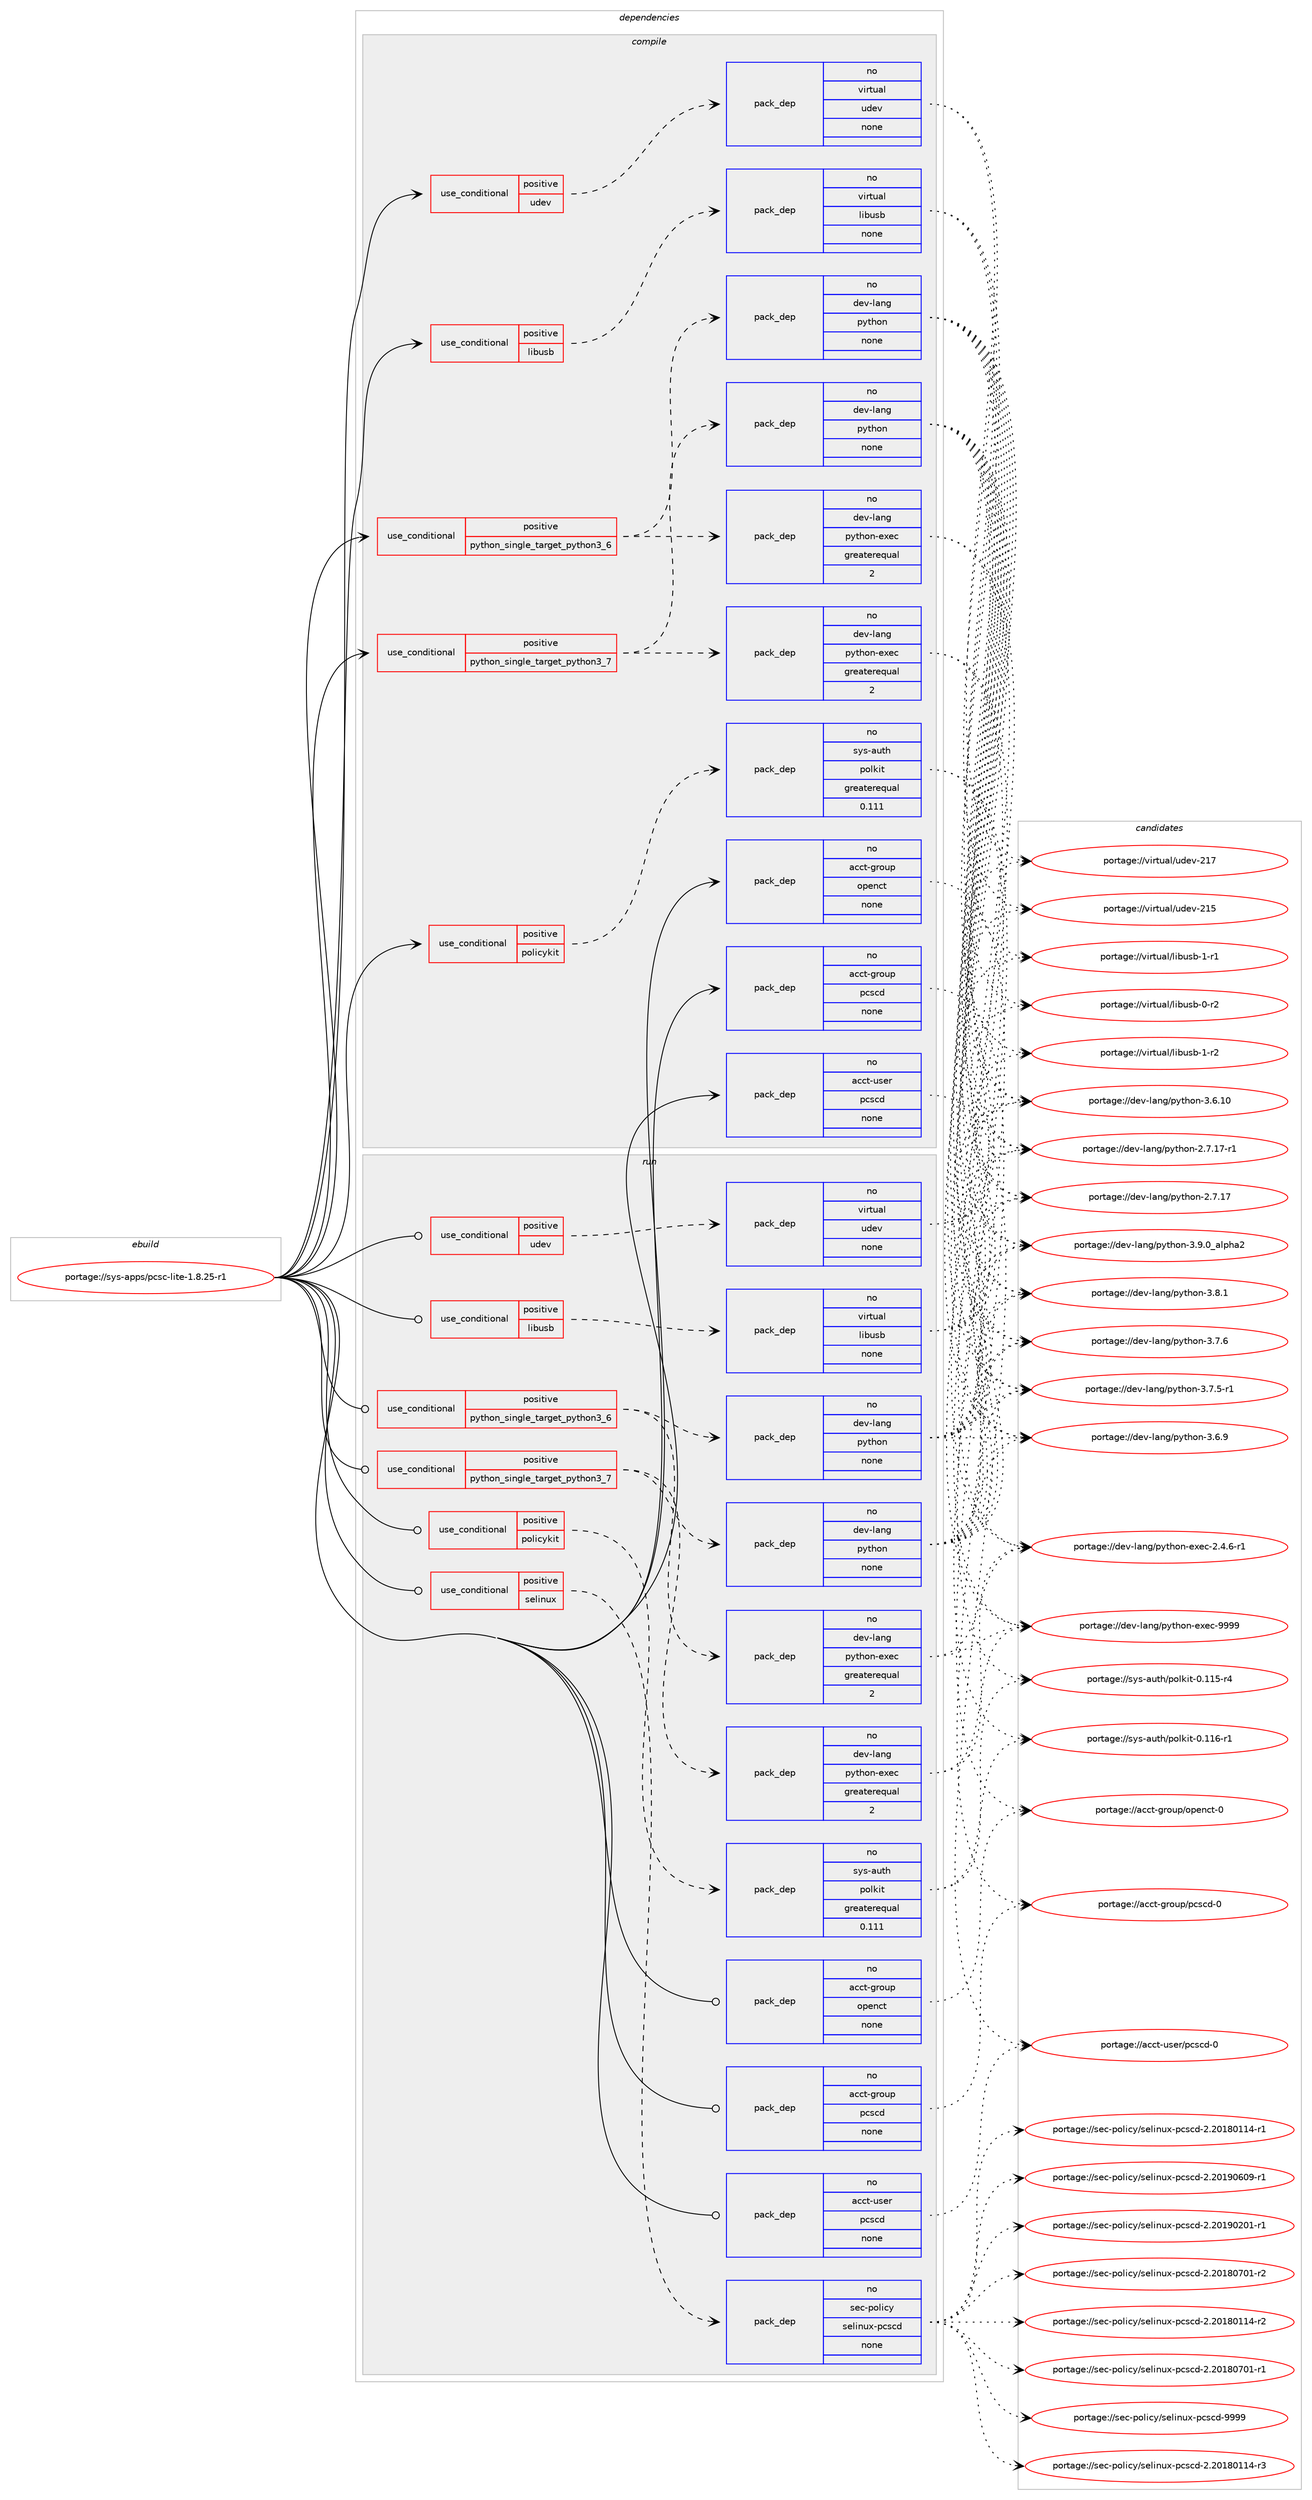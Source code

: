 digraph prolog {

# *************
# Graph options
# *************

newrank=true;
concentrate=true;
compound=true;
graph [rankdir=LR,fontname=Helvetica,fontsize=10,ranksep=1.5];#, ranksep=2.5, nodesep=0.2];
edge  [arrowhead=vee];
node  [fontname=Helvetica,fontsize=10];

# **********
# The ebuild
# **********

subgraph cluster_leftcol {
color=gray;
rank=same;
label=<<i>ebuild</i>>;
id [label="portage://sys-apps/pcsc-lite-1.8.25-r1", color=red, width=4, href="../sys-apps/pcsc-lite-1.8.25-r1.svg"];
}

# ****************
# The dependencies
# ****************

subgraph cluster_midcol {
color=gray;
label=<<i>dependencies</i>>;
subgraph cluster_compile {
fillcolor="#eeeeee";
style=filled;
label=<<i>compile</i>>;
subgraph cond12036 {
dependency56787 [label=<<TABLE BORDER="0" CELLBORDER="1" CELLSPACING="0" CELLPADDING="4"><TR><TD ROWSPAN="3" CELLPADDING="10">use_conditional</TD></TR><TR><TD>positive</TD></TR><TR><TD>libusb</TD></TR></TABLE>>, shape=none, color=red];
subgraph pack43496 {
dependency56788 [label=<<TABLE BORDER="0" CELLBORDER="1" CELLSPACING="0" CELLPADDING="4" WIDTH="220"><TR><TD ROWSPAN="6" CELLPADDING="30">pack_dep</TD></TR><TR><TD WIDTH="110">no</TD></TR><TR><TD>virtual</TD></TR><TR><TD>libusb</TD></TR><TR><TD>none</TD></TR><TR><TD></TD></TR></TABLE>>, shape=none, color=blue];
}
dependency56787:e -> dependency56788:w [weight=20,style="dashed",arrowhead="vee"];
}
id:e -> dependency56787:w [weight=20,style="solid",arrowhead="vee"];
subgraph cond12037 {
dependency56789 [label=<<TABLE BORDER="0" CELLBORDER="1" CELLSPACING="0" CELLPADDING="4"><TR><TD ROWSPAN="3" CELLPADDING="10">use_conditional</TD></TR><TR><TD>positive</TD></TR><TR><TD>policykit</TD></TR></TABLE>>, shape=none, color=red];
subgraph pack43497 {
dependency56790 [label=<<TABLE BORDER="0" CELLBORDER="1" CELLSPACING="0" CELLPADDING="4" WIDTH="220"><TR><TD ROWSPAN="6" CELLPADDING="30">pack_dep</TD></TR><TR><TD WIDTH="110">no</TD></TR><TR><TD>sys-auth</TD></TR><TR><TD>polkit</TD></TR><TR><TD>greaterequal</TD></TR><TR><TD>0.111</TD></TR></TABLE>>, shape=none, color=blue];
}
dependency56789:e -> dependency56790:w [weight=20,style="dashed",arrowhead="vee"];
}
id:e -> dependency56789:w [weight=20,style="solid",arrowhead="vee"];
subgraph cond12038 {
dependency56791 [label=<<TABLE BORDER="0" CELLBORDER="1" CELLSPACING="0" CELLPADDING="4"><TR><TD ROWSPAN="3" CELLPADDING="10">use_conditional</TD></TR><TR><TD>positive</TD></TR><TR><TD>python_single_target_python3_6</TD></TR></TABLE>>, shape=none, color=red];
subgraph pack43498 {
dependency56792 [label=<<TABLE BORDER="0" CELLBORDER="1" CELLSPACING="0" CELLPADDING="4" WIDTH="220"><TR><TD ROWSPAN="6" CELLPADDING="30">pack_dep</TD></TR><TR><TD WIDTH="110">no</TD></TR><TR><TD>dev-lang</TD></TR><TR><TD>python</TD></TR><TR><TD>none</TD></TR><TR><TD></TD></TR></TABLE>>, shape=none, color=blue];
}
dependency56791:e -> dependency56792:w [weight=20,style="dashed",arrowhead="vee"];
subgraph pack43499 {
dependency56793 [label=<<TABLE BORDER="0" CELLBORDER="1" CELLSPACING="0" CELLPADDING="4" WIDTH="220"><TR><TD ROWSPAN="6" CELLPADDING="30">pack_dep</TD></TR><TR><TD WIDTH="110">no</TD></TR><TR><TD>dev-lang</TD></TR><TR><TD>python-exec</TD></TR><TR><TD>greaterequal</TD></TR><TR><TD>2</TD></TR></TABLE>>, shape=none, color=blue];
}
dependency56791:e -> dependency56793:w [weight=20,style="dashed",arrowhead="vee"];
}
id:e -> dependency56791:w [weight=20,style="solid",arrowhead="vee"];
subgraph cond12039 {
dependency56794 [label=<<TABLE BORDER="0" CELLBORDER="1" CELLSPACING="0" CELLPADDING="4"><TR><TD ROWSPAN="3" CELLPADDING="10">use_conditional</TD></TR><TR><TD>positive</TD></TR><TR><TD>python_single_target_python3_7</TD></TR></TABLE>>, shape=none, color=red];
subgraph pack43500 {
dependency56795 [label=<<TABLE BORDER="0" CELLBORDER="1" CELLSPACING="0" CELLPADDING="4" WIDTH="220"><TR><TD ROWSPAN="6" CELLPADDING="30">pack_dep</TD></TR><TR><TD WIDTH="110">no</TD></TR><TR><TD>dev-lang</TD></TR><TR><TD>python</TD></TR><TR><TD>none</TD></TR><TR><TD></TD></TR></TABLE>>, shape=none, color=blue];
}
dependency56794:e -> dependency56795:w [weight=20,style="dashed",arrowhead="vee"];
subgraph pack43501 {
dependency56796 [label=<<TABLE BORDER="0" CELLBORDER="1" CELLSPACING="0" CELLPADDING="4" WIDTH="220"><TR><TD ROWSPAN="6" CELLPADDING="30">pack_dep</TD></TR><TR><TD WIDTH="110">no</TD></TR><TR><TD>dev-lang</TD></TR><TR><TD>python-exec</TD></TR><TR><TD>greaterequal</TD></TR><TR><TD>2</TD></TR></TABLE>>, shape=none, color=blue];
}
dependency56794:e -> dependency56796:w [weight=20,style="dashed",arrowhead="vee"];
}
id:e -> dependency56794:w [weight=20,style="solid",arrowhead="vee"];
subgraph cond12040 {
dependency56797 [label=<<TABLE BORDER="0" CELLBORDER="1" CELLSPACING="0" CELLPADDING="4"><TR><TD ROWSPAN="3" CELLPADDING="10">use_conditional</TD></TR><TR><TD>positive</TD></TR><TR><TD>udev</TD></TR></TABLE>>, shape=none, color=red];
subgraph pack43502 {
dependency56798 [label=<<TABLE BORDER="0" CELLBORDER="1" CELLSPACING="0" CELLPADDING="4" WIDTH="220"><TR><TD ROWSPAN="6" CELLPADDING="30">pack_dep</TD></TR><TR><TD WIDTH="110">no</TD></TR><TR><TD>virtual</TD></TR><TR><TD>udev</TD></TR><TR><TD>none</TD></TR><TR><TD></TD></TR></TABLE>>, shape=none, color=blue];
}
dependency56797:e -> dependency56798:w [weight=20,style="dashed",arrowhead="vee"];
}
id:e -> dependency56797:w [weight=20,style="solid",arrowhead="vee"];
subgraph pack43503 {
dependency56799 [label=<<TABLE BORDER="0" CELLBORDER="1" CELLSPACING="0" CELLPADDING="4" WIDTH="220"><TR><TD ROWSPAN="6" CELLPADDING="30">pack_dep</TD></TR><TR><TD WIDTH="110">no</TD></TR><TR><TD>acct-group</TD></TR><TR><TD>openct</TD></TR><TR><TD>none</TD></TR><TR><TD></TD></TR></TABLE>>, shape=none, color=blue];
}
id:e -> dependency56799:w [weight=20,style="solid",arrowhead="vee"];
subgraph pack43504 {
dependency56800 [label=<<TABLE BORDER="0" CELLBORDER="1" CELLSPACING="0" CELLPADDING="4" WIDTH="220"><TR><TD ROWSPAN="6" CELLPADDING="30">pack_dep</TD></TR><TR><TD WIDTH="110">no</TD></TR><TR><TD>acct-group</TD></TR><TR><TD>pcscd</TD></TR><TR><TD>none</TD></TR><TR><TD></TD></TR></TABLE>>, shape=none, color=blue];
}
id:e -> dependency56800:w [weight=20,style="solid",arrowhead="vee"];
subgraph pack43505 {
dependency56801 [label=<<TABLE BORDER="0" CELLBORDER="1" CELLSPACING="0" CELLPADDING="4" WIDTH="220"><TR><TD ROWSPAN="6" CELLPADDING="30">pack_dep</TD></TR><TR><TD WIDTH="110">no</TD></TR><TR><TD>acct-user</TD></TR><TR><TD>pcscd</TD></TR><TR><TD>none</TD></TR><TR><TD></TD></TR></TABLE>>, shape=none, color=blue];
}
id:e -> dependency56801:w [weight=20,style="solid",arrowhead="vee"];
}
subgraph cluster_compileandrun {
fillcolor="#eeeeee";
style=filled;
label=<<i>compile and run</i>>;
}
subgraph cluster_run {
fillcolor="#eeeeee";
style=filled;
label=<<i>run</i>>;
subgraph cond12041 {
dependency56802 [label=<<TABLE BORDER="0" CELLBORDER="1" CELLSPACING="0" CELLPADDING="4"><TR><TD ROWSPAN="3" CELLPADDING="10">use_conditional</TD></TR><TR><TD>positive</TD></TR><TR><TD>libusb</TD></TR></TABLE>>, shape=none, color=red];
subgraph pack43506 {
dependency56803 [label=<<TABLE BORDER="0" CELLBORDER="1" CELLSPACING="0" CELLPADDING="4" WIDTH="220"><TR><TD ROWSPAN="6" CELLPADDING="30">pack_dep</TD></TR><TR><TD WIDTH="110">no</TD></TR><TR><TD>virtual</TD></TR><TR><TD>libusb</TD></TR><TR><TD>none</TD></TR><TR><TD></TD></TR></TABLE>>, shape=none, color=blue];
}
dependency56802:e -> dependency56803:w [weight=20,style="dashed",arrowhead="vee"];
}
id:e -> dependency56802:w [weight=20,style="solid",arrowhead="odot"];
subgraph cond12042 {
dependency56804 [label=<<TABLE BORDER="0" CELLBORDER="1" CELLSPACING="0" CELLPADDING="4"><TR><TD ROWSPAN="3" CELLPADDING="10">use_conditional</TD></TR><TR><TD>positive</TD></TR><TR><TD>policykit</TD></TR></TABLE>>, shape=none, color=red];
subgraph pack43507 {
dependency56805 [label=<<TABLE BORDER="0" CELLBORDER="1" CELLSPACING="0" CELLPADDING="4" WIDTH="220"><TR><TD ROWSPAN="6" CELLPADDING="30">pack_dep</TD></TR><TR><TD WIDTH="110">no</TD></TR><TR><TD>sys-auth</TD></TR><TR><TD>polkit</TD></TR><TR><TD>greaterequal</TD></TR><TR><TD>0.111</TD></TR></TABLE>>, shape=none, color=blue];
}
dependency56804:e -> dependency56805:w [weight=20,style="dashed",arrowhead="vee"];
}
id:e -> dependency56804:w [weight=20,style="solid",arrowhead="odot"];
subgraph cond12043 {
dependency56806 [label=<<TABLE BORDER="0" CELLBORDER="1" CELLSPACING="0" CELLPADDING="4"><TR><TD ROWSPAN="3" CELLPADDING="10">use_conditional</TD></TR><TR><TD>positive</TD></TR><TR><TD>python_single_target_python3_6</TD></TR></TABLE>>, shape=none, color=red];
subgraph pack43508 {
dependency56807 [label=<<TABLE BORDER="0" CELLBORDER="1" CELLSPACING="0" CELLPADDING="4" WIDTH="220"><TR><TD ROWSPAN="6" CELLPADDING="30">pack_dep</TD></TR><TR><TD WIDTH="110">no</TD></TR><TR><TD>dev-lang</TD></TR><TR><TD>python</TD></TR><TR><TD>none</TD></TR><TR><TD></TD></TR></TABLE>>, shape=none, color=blue];
}
dependency56806:e -> dependency56807:w [weight=20,style="dashed",arrowhead="vee"];
subgraph pack43509 {
dependency56808 [label=<<TABLE BORDER="0" CELLBORDER="1" CELLSPACING="0" CELLPADDING="4" WIDTH="220"><TR><TD ROWSPAN="6" CELLPADDING="30">pack_dep</TD></TR><TR><TD WIDTH="110">no</TD></TR><TR><TD>dev-lang</TD></TR><TR><TD>python-exec</TD></TR><TR><TD>greaterequal</TD></TR><TR><TD>2</TD></TR></TABLE>>, shape=none, color=blue];
}
dependency56806:e -> dependency56808:w [weight=20,style="dashed",arrowhead="vee"];
}
id:e -> dependency56806:w [weight=20,style="solid",arrowhead="odot"];
subgraph cond12044 {
dependency56809 [label=<<TABLE BORDER="0" CELLBORDER="1" CELLSPACING="0" CELLPADDING="4"><TR><TD ROWSPAN="3" CELLPADDING="10">use_conditional</TD></TR><TR><TD>positive</TD></TR><TR><TD>python_single_target_python3_7</TD></TR></TABLE>>, shape=none, color=red];
subgraph pack43510 {
dependency56810 [label=<<TABLE BORDER="0" CELLBORDER="1" CELLSPACING="0" CELLPADDING="4" WIDTH="220"><TR><TD ROWSPAN="6" CELLPADDING="30">pack_dep</TD></TR><TR><TD WIDTH="110">no</TD></TR><TR><TD>dev-lang</TD></TR><TR><TD>python</TD></TR><TR><TD>none</TD></TR><TR><TD></TD></TR></TABLE>>, shape=none, color=blue];
}
dependency56809:e -> dependency56810:w [weight=20,style="dashed",arrowhead="vee"];
subgraph pack43511 {
dependency56811 [label=<<TABLE BORDER="0" CELLBORDER="1" CELLSPACING="0" CELLPADDING="4" WIDTH="220"><TR><TD ROWSPAN="6" CELLPADDING="30">pack_dep</TD></TR><TR><TD WIDTH="110">no</TD></TR><TR><TD>dev-lang</TD></TR><TR><TD>python-exec</TD></TR><TR><TD>greaterequal</TD></TR><TR><TD>2</TD></TR></TABLE>>, shape=none, color=blue];
}
dependency56809:e -> dependency56811:w [weight=20,style="dashed",arrowhead="vee"];
}
id:e -> dependency56809:w [weight=20,style="solid",arrowhead="odot"];
subgraph cond12045 {
dependency56812 [label=<<TABLE BORDER="0" CELLBORDER="1" CELLSPACING="0" CELLPADDING="4"><TR><TD ROWSPAN="3" CELLPADDING="10">use_conditional</TD></TR><TR><TD>positive</TD></TR><TR><TD>selinux</TD></TR></TABLE>>, shape=none, color=red];
subgraph pack43512 {
dependency56813 [label=<<TABLE BORDER="0" CELLBORDER="1" CELLSPACING="0" CELLPADDING="4" WIDTH="220"><TR><TD ROWSPAN="6" CELLPADDING="30">pack_dep</TD></TR><TR><TD WIDTH="110">no</TD></TR><TR><TD>sec-policy</TD></TR><TR><TD>selinux-pcscd</TD></TR><TR><TD>none</TD></TR><TR><TD></TD></TR></TABLE>>, shape=none, color=blue];
}
dependency56812:e -> dependency56813:w [weight=20,style="dashed",arrowhead="vee"];
}
id:e -> dependency56812:w [weight=20,style="solid",arrowhead="odot"];
subgraph cond12046 {
dependency56814 [label=<<TABLE BORDER="0" CELLBORDER="1" CELLSPACING="0" CELLPADDING="4"><TR><TD ROWSPAN="3" CELLPADDING="10">use_conditional</TD></TR><TR><TD>positive</TD></TR><TR><TD>udev</TD></TR></TABLE>>, shape=none, color=red];
subgraph pack43513 {
dependency56815 [label=<<TABLE BORDER="0" CELLBORDER="1" CELLSPACING="0" CELLPADDING="4" WIDTH="220"><TR><TD ROWSPAN="6" CELLPADDING="30">pack_dep</TD></TR><TR><TD WIDTH="110">no</TD></TR><TR><TD>virtual</TD></TR><TR><TD>udev</TD></TR><TR><TD>none</TD></TR><TR><TD></TD></TR></TABLE>>, shape=none, color=blue];
}
dependency56814:e -> dependency56815:w [weight=20,style="dashed",arrowhead="vee"];
}
id:e -> dependency56814:w [weight=20,style="solid",arrowhead="odot"];
subgraph pack43514 {
dependency56816 [label=<<TABLE BORDER="0" CELLBORDER="1" CELLSPACING="0" CELLPADDING="4" WIDTH="220"><TR><TD ROWSPAN="6" CELLPADDING="30">pack_dep</TD></TR><TR><TD WIDTH="110">no</TD></TR><TR><TD>acct-group</TD></TR><TR><TD>openct</TD></TR><TR><TD>none</TD></TR><TR><TD></TD></TR></TABLE>>, shape=none, color=blue];
}
id:e -> dependency56816:w [weight=20,style="solid",arrowhead="odot"];
subgraph pack43515 {
dependency56817 [label=<<TABLE BORDER="0" CELLBORDER="1" CELLSPACING="0" CELLPADDING="4" WIDTH="220"><TR><TD ROWSPAN="6" CELLPADDING="30">pack_dep</TD></TR><TR><TD WIDTH="110">no</TD></TR><TR><TD>acct-group</TD></TR><TR><TD>pcscd</TD></TR><TR><TD>none</TD></TR><TR><TD></TD></TR></TABLE>>, shape=none, color=blue];
}
id:e -> dependency56817:w [weight=20,style="solid",arrowhead="odot"];
subgraph pack43516 {
dependency56818 [label=<<TABLE BORDER="0" CELLBORDER="1" CELLSPACING="0" CELLPADDING="4" WIDTH="220"><TR><TD ROWSPAN="6" CELLPADDING="30">pack_dep</TD></TR><TR><TD WIDTH="110">no</TD></TR><TR><TD>acct-user</TD></TR><TR><TD>pcscd</TD></TR><TR><TD>none</TD></TR><TR><TD></TD></TR></TABLE>>, shape=none, color=blue];
}
id:e -> dependency56818:w [weight=20,style="solid",arrowhead="odot"];
}
}

# **************
# The candidates
# **************

subgraph cluster_choices {
rank=same;
color=gray;
label=<<i>candidates</i>>;

subgraph choice43496 {
color=black;
nodesep=1;
choice1181051141161179710847108105981171159845494511450 [label="portage://virtual/libusb-1-r2", color=red, width=4,href="../virtual/libusb-1-r2.svg"];
choice1181051141161179710847108105981171159845494511449 [label="portage://virtual/libusb-1-r1", color=red, width=4,href="../virtual/libusb-1-r1.svg"];
choice1181051141161179710847108105981171159845484511450 [label="portage://virtual/libusb-0-r2", color=red, width=4,href="../virtual/libusb-0-r2.svg"];
dependency56788:e -> choice1181051141161179710847108105981171159845494511450:w [style=dotted,weight="100"];
dependency56788:e -> choice1181051141161179710847108105981171159845494511449:w [style=dotted,weight="100"];
dependency56788:e -> choice1181051141161179710847108105981171159845484511450:w [style=dotted,weight="100"];
}
subgraph choice43497 {
color=black;
nodesep=1;
choice1151211154597117116104471121111081071051164548464949544511449 [label="portage://sys-auth/polkit-0.116-r1", color=red, width=4,href="../sys-auth/polkit-0.116-r1.svg"];
choice1151211154597117116104471121111081071051164548464949534511452 [label="portage://sys-auth/polkit-0.115-r4", color=red, width=4,href="../sys-auth/polkit-0.115-r4.svg"];
dependency56790:e -> choice1151211154597117116104471121111081071051164548464949544511449:w [style=dotted,weight="100"];
dependency56790:e -> choice1151211154597117116104471121111081071051164548464949534511452:w [style=dotted,weight="100"];
}
subgraph choice43498 {
color=black;
nodesep=1;
choice10010111845108971101034711212111610411111045514657464895971081121049750 [label="portage://dev-lang/python-3.9.0_alpha2", color=red, width=4,href="../dev-lang/python-3.9.0_alpha2.svg"];
choice100101118451089711010347112121116104111110455146564649 [label="portage://dev-lang/python-3.8.1", color=red, width=4,href="../dev-lang/python-3.8.1.svg"];
choice100101118451089711010347112121116104111110455146554654 [label="portage://dev-lang/python-3.7.6", color=red, width=4,href="../dev-lang/python-3.7.6.svg"];
choice1001011184510897110103471121211161041111104551465546534511449 [label="portage://dev-lang/python-3.7.5-r1", color=red, width=4,href="../dev-lang/python-3.7.5-r1.svg"];
choice100101118451089711010347112121116104111110455146544657 [label="portage://dev-lang/python-3.6.9", color=red, width=4,href="../dev-lang/python-3.6.9.svg"];
choice10010111845108971101034711212111610411111045514654464948 [label="portage://dev-lang/python-3.6.10", color=red, width=4,href="../dev-lang/python-3.6.10.svg"];
choice100101118451089711010347112121116104111110455046554649554511449 [label="portage://dev-lang/python-2.7.17-r1", color=red, width=4,href="../dev-lang/python-2.7.17-r1.svg"];
choice10010111845108971101034711212111610411111045504655464955 [label="portage://dev-lang/python-2.7.17", color=red, width=4,href="../dev-lang/python-2.7.17.svg"];
dependency56792:e -> choice10010111845108971101034711212111610411111045514657464895971081121049750:w [style=dotted,weight="100"];
dependency56792:e -> choice100101118451089711010347112121116104111110455146564649:w [style=dotted,weight="100"];
dependency56792:e -> choice100101118451089711010347112121116104111110455146554654:w [style=dotted,weight="100"];
dependency56792:e -> choice1001011184510897110103471121211161041111104551465546534511449:w [style=dotted,weight="100"];
dependency56792:e -> choice100101118451089711010347112121116104111110455146544657:w [style=dotted,weight="100"];
dependency56792:e -> choice10010111845108971101034711212111610411111045514654464948:w [style=dotted,weight="100"];
dependency56792:e -> choice100101118451089711010347112121116104111110455046554649554511449:w [style=dotted,weight="100"];
dependency56792:e -> choice10010111845108971101034711212111610411111045504655464955:w [style=dotted,weight="100"];
}
subgraph choice43499 {
color=black;
nodesep=1;
choice10010111845108971101034711212111610411111045101120101994557575757 [label="portage://dev-lang/python-exec-9999", color=red, width=4,href="../dev-lang/python-exec-9999.svg"];
choice10010111845108971101034711212111610411111045101120101994550465246544511449 [label="portage://dev-lang/python-exec-2.4.6-r1", color=red, width=4,href="../dev-lang/python-exec-2.4.6-r1.svg"];
dependency56793:e -> choice10010111845108971101034711212111610411111045101120101994557575757:w [style=dotted,weight="100"];
dependency56793:e -> choice10010111845108971101034711212111610411111045101120101994550465246544511449:w [style=dotted,weight="100"];
}
subgraph choice43500 {
color=black;
nodesep=1;
choice10010111845108971101034711212111610411111045514657464895971081121049750 [label="portage://dev-lang/python-3.9.0_alpha2", color=red, width=4,href="../dev-lang/python-3.9.0_alpha2.svg"];
choice100101118451089711010347112121116104111110455146564649 [label="portage://dev-lang/python-3.8.1", color=red, width=4,href="../dev-lang/python-3.8.1.svg"];
choice100101118451089711010347112121116104111110455146554654 [label="portage://dev-lang/python-3.7.6", color=red, width=4,href="../dev-lang/python-3.7.6.svg"];
choice1001011184510897110103471121211161041111104551465546534511449 [label="portage://dev-lang/python-3.7.5-r1", color=red, width=4,href="../dev-lang/python-3.7.5-r1.svg"];
choice100101118451089711010347112121116104111110455146544657 [label="portage://dev-lang/python-3.6.9", color=red, width=4,href="../dev-lang/python-3.6.9.svg"];
choice10010111845108971101034711212111610411111045514654464948 [label="portage://dev-lang/python-3.6.10", color=red, width=4,href="../dev-lang/python-3.6.10.svg"];
choice100101118451089711010347112121116104111110455046554649554511449 [label="portage://dev-lang/python-2.7.17-r1", color=red, width=4,href="../dev-lang/python-2.7.17-r1.svg"];
choice10010111845108971101034711212111610411111045504655464955 [label="portage://dev-lang/python-2.7.17", color=red, width=4,href="../dev-lang/python-2.7.17.svg"];
dependency56795:e -> choice10010111845108971101034711212111610411111045514657464895971081121049750:w [style=dotted,weight="100"];
dependency56795:e -> choice100101118451089711010347112121116104111110455146564649:w [style=dotted,weight="100"];
dependency56795:e -> choice100101118451089711010347112121116104111110455146554654:w [style=dotted,weight="100"];
dependency56795:e -> choice1001011184510897110103471121211161041111104551465546534511449:w [style=dotted,weight="100"];
dependency56795:e -> choice100101118451089711010347112121116104111110455146544657:w [style=dotted,weight="100"];
dependency56795:e -> choice10010111845108971101034711212111610411111045514654464948:w [style=dotted,weight="100"];
dependency56795:e -> choice100101118451089711010347112121116104111110455046554649554511449:w [style=dotted,weight="100"];
dependency56795:e -> choice10010111845108971101034711212111610411111045504655464955:w [style=dotted,weight="100"];
}
subgraph choice43501 {
color=black;
nodesep=1;
choice10010111845108971101034711212111610411111045101120101994557575757 [label="portage://dev-lang/python-exec-9999", color=red, width=4,href="../dev-lang/python-exec-9999.svg"];
choice10010111845108971101034711212111610411111045101120101994550465246544511449 [label="portage://dev-lang/python-exec-2.4.6-r1", color=red, width=4,href="../dev-lang/python-exec-2.4.6-r1.svg"];
dependency56796:e -> choice10010111845108971101034711212111610411111045101120101994557575757:w [style=dotted,weight="100"];
dependency56796:e -> choice10010111845108971101034711212111610411111045101120101994550465246544511449:w [style=dotted,weight="100"];
}
subgraph choice43502 {
color=black;
nodesep=1;
choice118105114116117971084711710010111845504955 [label="portage://virtual/udev-217", color=red, width=4,href="../virtual/udev-217.svg"];
choice118105114116117971084711710010111845504953 [label="portage://virtual/udev-215", color=red, width=4,href="../virtual/udev-215.svg"];
dependency56798:e -> choice118105114116117971084711710010111845504955:w [style=dotted,weight="100"];
dependency56798:e -> choice118105114116117971084711710010111845504953:w [style=dotted,weight="100"];
}
subgraph choice43503 {
color=black;
nodesep=1;
choice9799991164510311411111711247111112101110991164548 [label="portage://acct-group/openct-0", color=red, width=4,href="../acct-group/openct-0.svg"];
dependency56799:e -> choice9799991164510311411111711247111112101110991164548:w [style=dotted,weight="100"];
}
subgraph choice43504 {
color=black;
nodesep=1;
choice979999116451031141111171124711299115991004548 [label="portage://acct-group/pcscd-0", color=red, width=4,href="../acct-group/pcscd-0.svg"];
dependency56800:e -> choice979999116451031141111171124711299115991004548:w [style=dotted,weight="100"];
}
subgraph choice43505 {
color=black;
nodesep=1;
choice979999116451171151011144711299115991004548 [label="portage://acct-user/pcscd-0", color=red, width=4,href="../acct-user/pcscd-0.svg"];
dependency56801:e -> choice979999116451171151011144711299115991004548:w [style=dotted,weight="100"];
}
subgraph choice43506 {
color=black;
nodesep=1;
choice1181051141161179710847108105981171159845494511450 [label="portage://virtual/libusb-1-r2", color=red, width=4,href="../virtual/libusb-1-r2.svg"];
choice1181051141161179710847108105981171159845494511449 [label="portage://virtual/libusb-1-r1", color=red, width=4,href="../virtual/libusb-1-r1.svg"];
choice1181051141161179710847108105981171159845484511450 [label="portage://virtual/libusb-0-r2", color=red, width=4,href="../virtual/libusb-0-r2.svg"];
dependency56803:e -> choice1181051141161179710847108105981171159845494511450:w [style=dotted,weight="100"];
dependency56803:e -> choice1181051141161179710847108105981171159845494511449:w [style=dotted,weight="100"];
dependency56803:e -> choice1181051141161179710847108105981171159845484511450:w [style=dotted,weight="100"];
}
subgraph choice43507 {
color=black;
nodesep=1;
choice1151211154597117116104471121111081071051164548464949544511449 [label="portage://sys-auth/polkit-0.116-r1", color=red, width=4,href="../sys-auth/polkit-0.116-r1.svg"];
choice1151211154597117116104471121111081071051164548464949534511452 [label="portage://sys-auth/polkit-0.115-r4", color=red, width=4,href="../sys-auth/polkit-0.115-r4.svg"];
dependency56805:e -> choice1151211154597117116104471121111081071051164548464949544511449:w [style=dotted,weight="100"];
dependency56805:e -> choice1151211154597117116104471121111081071051164548464949534511452:w [style=dotted,weight="100"];
}
subgraph choice43508 {
color=black;
nodesep=1;
choice10010111845108971101034711212111610411111045514657464895971081121049750 [label="portage://dev-lang/python-3.9.0_alpha2", color=red, width=4,href="../dev-lang/python-3.9.0_alpha2.svg"];
choice100101118451089711010347112121116104111110455146564649 [label="portage://dev-lang/python-3.8.1", color=red, width=4,href="../dev-lang/python-3.8.1.svg"];
choice100101118451089711010347112121116104111110455146554654 [label="portage://dev-lang/python-3.7.6", color=red, width=4,href="../dev-lang/python-3.7.6.svg"];
choice1001011184510897110103471121211161041111104551465546534511449 [label="portage://dev-lang/python-3.7.5-r1", color=red, width=4,href="../dev-lang/python-3.7.5-r1.svg"];
choice100101118451089711010347112121116104111110455146544657 [label="portage://dev-lang/python-3.6.9", color=red, width=4,href="../dev-lang/python-3.6.9.svg"];
choice10010111845108971101034711212111610411111045514654464948 [label="portage://dev-lang/python-3.6.10", color=red, width=4,href="../dev-lang/python-3.6.10.svg"];
choice100101118451089711010347112121116104111110455046554649554511449 [label="portage://dev-lang/python-2.7.17-r1", color=red, width=4,href="../dev-lang/python-2.7.17-r1.svg"];
choice10010111845108971101034711212111610411111045504655464955 [label="portage://dev-lang/python-2.7.17", color=red, width=4,href="../dev-lang/python-2.7.17.svg"];
dependency56807:e -> choice10010111845108971101034711212111610411111045514657464895971081121049750:w [style=dotted,weight="100"];
dependency56807:e -> choice100101118451089711010347112121116104111110455146564649:w [style=dotted,weight="100"];
dependency56807:e -> choice100101118451089711010347112121116104111110455146554654:w [style=dotted,weight="100"];
dependency56807:e -> choice1001011184510897110103471121211161041111104551465546534511449:w [style=dotted,weight="100"];
dependency56807:e -> choice100101118451089711010347112121116104111110455146544657:w [style=dotted,weight="100"];
dependency56807:e -> choice10010111845108971101034711212111610411111045514654464948:w [style=dotted,weight="100"];
dependency56807:e -> choice100101118451089711010347112121116104111110455046554649554511449:w [style=dotted,weight="100"];
dependency56807:e -> choice10010111845108971101034711212111610411111045504655464955:w [style=dotted,weight="100"];
}
subgraph choice43509 {
color=black;
nodesep=1;
choice10010111845108971101034711212111610411111045101120101994557575757 [label="portage://dev-lang/python-exec-9999", color=red, width=4,href="../dev-lang/python-exec-9999.svg"];
choice10010111845108971101034711212111610411111045101120101994550465246544511449 [label="portage://dev-lang/python-exec-2.4.6-r1", color=red, width=4,href="../dev-lang/python-exec-2.4.6-r1.svg"];
dependency56808:e -> choice10010111845108971101034711212111610411111045101120101994557575757:w [style=dotted,weight="100"];
dependency56808:e -> choice10010111845108971101034711212111610411111045101120101994550465246544511449:w [style=dotted,weight="100"];
}
subgraph choice43510 {
color=black;
nodesep=1;
choice10010111845108971101034711212111610411111045514657464895971081121049750 [label="portage://dev-lang/python-3.9.0_alpha2", color=red, width=4,href="../dev-lang/python-3.9.0_alpha2.svg"];
choice100101118451089711010347112121116104111110455146564649 [label="portage://dev-lang/python-3.8.1", color=red, width=4,href="../dev-lang/python-3.8.1.svg"];
choice100101118451089711010347112121116104111110455146554654 [label="portage://dev-lang/python-3.7.6", color=red, width=4,href="../dev-lang/python-3.7.6.svg"];
choice1001011184510897110103471121211161041111104551465546534511449 [label="portage://dev-lang/python-3.7.5-r1", color=red, width=4,href="../dev-lang/python-3.7.5-r1.svg"];
choice100101118451089711010347112121116104111110455146544657 [label="portage://dev-lang/python-3.6.9", color=red, width=4,href="../dev-lang/python-3.6.9.svg"];
choice10010111845108971101034711212111610411111045514654464948 [label="portage://dev-lang/python-3.6.10", color=red, width=4,href="../dev-lang/python-3.6.10.svg"];
choice100101118451089711010347112121116104111110455046554649554511449 [label="portage://dev-lang/python-2.7.17-r1", color=red, width=4,href="../dev-lang/python-2.7.17-r1.svg"];
choice10010111845108971101034711212111610411111045504655464955 [label="portage://dev-lang/python-2.7.17", color=red, width=4,href="../dev-lang/python-2.7.17.svg"];
dependency56810:e -> choice10010111845108971101034711212111610411111045514657464895971081121049750:w [style=dotted,weight="100"];
dependency56810:e -> choice100101118451089711010347112121116104111110455146564649:w [style=dotted,weight="100"];
dependency56810:e -> choice100101118451089711010347112121116104111110455146554654:w [style=dotted,weight="100"];
dependency56810:e -> choice1001011184510897110103471121211161041111104551465546534511449:w [style=dotted,weight="100"];
dependency56810:e -> choice100101118451089711010347112121116104111110455146544657:w [style=dotted,weight="100"];
dependency56810:e -> choice10010111845108971101034711212111610411111045514654464948:w [style=dotted,weight="100"];
dependency56810:e -> choice100101118451089711010347112121116104111110455046554649554511449:w [style=dotted,weight="100"];
dependency56810:e -> choice10010111845108971101034711212111610411111045504655464955:w [style=dotted,weight="100"];
}
subgraph choice43511 {
color=black;
nodesep=1;
choice10010111845108971101034711212111610411111045101120101994557575757 [label="portage://dev-lang/python-exec-9999", color=red, width=4,href="../dev-lang/python-exec-9999.svg"];
choice10010111845108971101034711212111610411111045101120101994550465246544511449 [label="portage://dev-lang/python-exec-2.4.6-r1", color=red, width=4,href="../dev-lang/python-exec-2.4.6-r1.svg"];
dependency56811:e -> choice10010111845108971101034711212111610411111045101120101994557575757:w [style=dotted,weight="100"];
dependency56811:e -> choice10010111845108971101034711212111610411111045101120101994550465246544511449:w [style=dotted,weight="100"];
}
subgraph choice43512 {
color=black;
nodesep=1;
choice115101994511211110810599121471151011081051101171204511299115991004557575757 [label="portage://sec-policy/selinux-pcscd-9999", color=red, width=4,href="../sec-policy/selinux-pcscd-9999.svg"];
choice1151019945112111108105991214711510110810511011712045112991159910045504650484957485448574511449 [label="portage://sec-policy/selinux-pcscd-2.20190609-r1", color=red, width=4,href="../sec-policy/selinux-pcscd-2.20190609-r1.svg"];
choice1151019945112111108105991214711510110810511011712045112991159910045504650484957485048494511449 [label="portage://sec-policy/selinux-pcscd-2.20190201-r1", color=red, width=4,href="../sec-policy/selinux-pcscd-2.20190201-r1.svg"];
choice1151019945112111108105991214711510110810511011712045112991159910045504650484956485548494511450 [label="portage://sec-policy/selinux-pcscd-2.20180701-r2", color=red, width=4,href="../sec-policy/selinux-pcscd-2.20180701-r2.svg"];
choice1151019945112111108105991214711510110810511011712045112991159910045504650484956485548494511449 [label="portage://sec-policy/selinux-pcscd-2.20180701-r1", color=red, width=4,href="../sec-policy/selinux-pcscd-2.20180701-r1.svg"];
choice1151019945112111108105991214711510110810511011712045112991159910045504650484956484949524511451 [label="portage://sec-policy/selinux-pcscd-2.20180114-r3", color=red, width=4,href="../sec-policy/selinux-pcscd-2.20180114-r3.svg"];
choice1151019945112111108105991214711510110810511011712045112991159910045504650484956484949524511450 [label="portage://sec-policy/selinux-pcscd-2.20180114-r2", color=red, width=4,href="../sec-policy/selinux-pcscd-2.20180114-r2.svg"];
choice1151019945112111108105991214711510110810511011712045112991159910045504650484956484949524511449 [label="portage://sec-policy/selinux-pcscd-2.20180114-r1", color=red, width=4,href="../sec-policy/selinux-pcscd-2.20180114-r1.svg"];
dependency56813:e -> choice115101994511211110810599121471151011081051101171204511299115991004557575757:w [style=dotted,weight="100"];
dependency56813:e -> choice1151019945112111108105991214711510110810511011712045112991159910045504650484957485448574511449:w [style=dotted,weight="100"];
dependency56813:e -> choice1151019945112111108105991214711510110810511011712045112991159910045504650484957485048494511449:w [style=dotted,weight="100"];
dependency56813:e -> choice1151019945112111108105991214711510110810511011712045112991159910045504650484956485548494511450:w [style=dotted,weight="100"];
dependency56813:e -> choice1151019945112111108105991214711510110810511011712045112991159910045504650484956485548494511449:w [style=dotted,weight="100"];
dependency56813:e -> choice1151019945112111108105991214711510110810511011712045112991159910045504650484956484949524511451:w [style=dotted,weight="100"];
dependency56813:e -> choice1151019945112111108105991214711510110810511011712045112991159910045504650484956484949524511450:w [style=dotted,weight="100"];
dependency56813:e -> choice1151019945112111108105991214711510110810511011712045112991159910045504650484956484949524511449:w [style=dotted,weight="100"];
}
subgraph choice43513 {
color=black;
nodesep=1;
choice118105114116117971084711710010111845504955 [label="portage://virtual/udev-217", color=red, width=4,href="../virtual/udev-217.svg"];
choice118105114116117971084711710010111845504953 [label="portage://virtual/udev-215", color=red, width=4,href="../virtual/udev-215.svg"];
dependency56815:e -> choice118105114116117971084711710010111845504955:w [style=dotted,weight="100"];
dependency56815:e -> choice118105114116117971084711710010111845504953:w [style=dotted,weight="100"];
}
subgraph choice43514 {
color=black;
nodesep=1;
choice9799991164510311411111711247111112101110991164548 [label="portage://acct-group/openct-0", color=red, width=4,href="../acct-group/openct-0.svg"];
dependency56816:e -> choice9799991164510311411111711247111112101110991164548:w [style=dotted,weight="100"];
}
subgraph choice43515 {
color=black;
nodesep=1;
choice979999116451031141111171124711299115991004548 [label="portage://acct-group/pcscd-0", color=red, width=4,href="../acct-group/pcscd-0.svg"];
dependency56817:e -> choice979999116451031141111171124711299115991004548:w [style=dotted,weight="100"];
}
subgraph choice43516 {
color=black;
nodesep=1;
choice979999116451171151011144711299115991004548 [label="portage://acct-user/pcscd-0", color=red, width=4,href="../acct-user/pcscd-0.svg"];
dependency56818:e -> choice979999116451171151011144711299115991004548:w [style=dotted,weight="100"];
}
}

}
